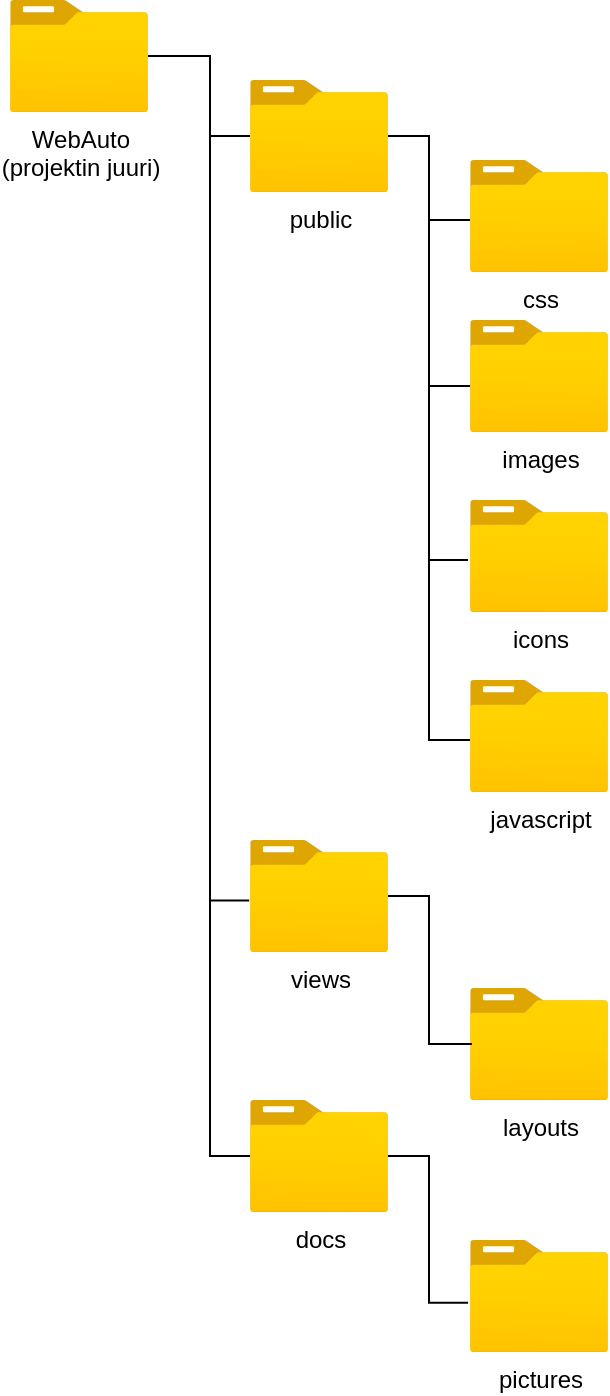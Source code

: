 <mxfile version="28.1.2">
  <diagram name="Page-1" id="n_teVHFc1mOMJxvJ4JgB">
    <mxGraphModel dx="925" dy="700" grid="1" gridSize="10" guides="1" tooltips="1" connect="1" arrows="1" fold="1" page="1" pageScale="1" pageWidth="850" pageHeight="1100" math="0" shadow="0">
      <root>
        <mxCell id="0" />
        <mxCell id="1" parent="0" />
        <mxCell id="-os_lHEW-LIpbZ4Oigml-12" style="edgeStyle=orthogonalEdgeStyle;rounded=0;orthogonalLoop=1;jettySize=auto;html=1;endArrow=none;endFill=0;" edge="1" parent="1" source="-os_lHEW-LIpbZ4Oigml-1" target="-os_lHEW-LIpbZ4Oigml-8">
          <mxGeometry relative="1" as="geometry">
            <Array as="points">
              <mxPoint x="140" y="68" />
              <mxPoint x="140" y="618" />
            </Array>
          </mxGeometry>
        </mxCell>
        <mxCell id="-os_lHEW-LIpbZ4Oigml-23" style="edgeStyle=orthogonalEdgeStyle;shape=connector;rounded=0;orthogonalLoop=1;jettySize=auto;html=1;strokeColor=default;align=center;verticalAlign=middle;fontFamily=Helvetica;fontSize=11;fontColor=default;labelBackgroundColor=default;endArrow=none;endFill=0;" edge="1" parent="1" source="-os_lHEW-LIpbZ4Oigml-1" target="-os_lHEW-LIpbZ4Oigml-2">
          <mxGeometry relative="1" as="geometry">
            <Array as="points">
              <mxPoint x="140" y="68" />
              <mxPoint x="140" y="108" />
            </Array>
          </mxGeometry>
        </mxCell>
        <mxCell id="-os_lHEW-LIpbZ4Oigml-1" value="WebAuto&lt;div&gt;(projektin juuri)&lt;/div&gt;" style="image;aspect=fixed;html=1;points=[];align=center;fontSize=12;image=img/lib/azure2/general/Folder_Blank.svg;" vertex="1" parent="1">
          <mxGeometry x="40" y="40" width="69" height="56.0" as="geometry" />
        </mxCell>
        <mxCell id="-os_lHEW-LIpbZ4Oigml-2" value="public" style="image;aspect=fixed;html=1;points=[];align=center;fontSize=12;image=img/lib/azure2/general/Folder_Blank.svg;" vertex="1" parent="1">
          <mxGeometry x="160" y="80" width="69" height="56.0" as="geometry" />
        </mxCell>
        <mxCell id="-os_lHEW-LIpbZ4Oigml-5" value="views" style="image;aspect=fixed;html=1;points=[];align=center;fontSize=12;image=img/lib/azure2/general/Folder_Blank.svg;" vertex="1" parent="1">
          <mxGeometry x="160" y="460" width="69" height="56.0" as="geometry" />
        </mxCell>
        <mxCell id="-os_lHEW-LIpbZ4Oigml-6" value="css" style="image;aspect=fixed;html=1;points=[];align=center;fontSize=12;image=img/lib/azure2/general/Folder_Blank.svg;" vertex="1" parent="1">
          <mxGeometry x="270" y="120" width="69" height="56.0" as="geometry" />
        </mxCell>
        <mxCell id="-os_lHEW-LIpbZ4Oigml-7" value="layouts" style="image;aspect=fixed;html=1;points=[];align=center;fontSize=12;image=img/lib/azure2/general/Folder_Blank.svg;" vertex="1" parent="1">
          <mxGeometry x="270" y="534" width="69" height="56.0" as="geometry" />
        </mxCell>
        <mxCell id="-os_lHEW-LIpbZ4Oigml-8" value="docs" style="image;aspect=fixed;html=1;points=[];align=center;fontSize=12;image=img/lib/azure2/general/Folder_Blank.svg;" vertex="1" parent="1">
          <mxGeometry x="160" y="590" width="69" height="56.0" as="geometry" />
        </mxCell>
        <mxCell id="-os_lHEW-LIpbZ4Oigml-9" value="pictures" style="image;aspect=fixed;html=1;points=[];align=center;fontSize=12;image=img/lib/azure2/general/Folder_Blank.svg;" vertex="1" parent="1">
          <mxGeometry x="270" y="660" width="69" height="56.0" as="geometry" />
        </mxCell>
        <mxCell id="-os_lHEW-LIpbZ4Oigml-13" style="edgeStyle=orthogonalEdgeStyle;shape=connector;rounded=0;orthogonalLoop=1;jettySize=auto;html=1;entryX=0;entryY=0.536;entryDx=0;entryDy=0;entryPerimeter=0;strokeColor=default;align=center;verticalAlign=middle;fontFamily=Helvetica;fontSize=11;fontColor=default;labelBackgroundColor=default;endArrow=none;endFill=0;" edge="1" parent="1" source="-os_lHEW-LIpbZ4Oigml-2" target="-os_lHEW-LIpbZ4Oigml-6">
          <mxGeometry relative="1" as="geometry" />
        </mxCell>
        <mxCell id="-os_lHEW-LIpbZ4Oigml-14" style="edgeStyle=orthogonalEdgeStyle;shape=connector;rounded=0;orthogonalLoop=1;jettySize=auto;html=1;entryX=0.014;entryY=0.5;entryDx=0;entryDy=0;entryPerimeter=0;strokeColor=default;align=center;verticalAlign=middle;fontFamily=Helvetica;fontSize=11;fontColor=default;labelBackgroundColor=default;endArrow=none;endFill=0;" edge="1" parent="1" source="-os_lHEW-LIpbZ4Oigml-5" target="-os_lHEW-LIpbZ4Oigml-7">
          <mxGeometry relative="1" as="geometry" />
        </mxCell>
        <mxCell id="-os_lHEW-LIpbZ4Oigml-15" value="images" style="image;aspect=fixed;html=1;points=[];align=center;fontSize=12;image=img/lib/azure2/general/Folder_Blank.svg;" vertex="1" parent="1">
          <mxGeometry x="270" y="200" width="69" height="56.0" as="geometry" />
        </mxCell>
        <mxCell id="-os_lHEW-LIpbZ4Oigml-16" value="icons" style="image;aspect=fixed;html=1;points=[];align=center;fontSize=12;image=img/lib/azure2/general/Folder_Blank.svg;" vertex="1" parent="1">
          <mxGeometry x="270" y="290" width="69" height="56.0" as="geometry" />
        </mxCell>
        <mxCell id="-os_lHEW-LIpbZ4Oigml-18" value="javascript" style="image;aspect=fixed;html=1;points=[];align=center;fontSize=12;image=img/lib/azure2/general/Folder_Blank.svg;" vertex="1" parent="1">
          <mxGeometry x="270" y="380" width="69" height="56.0" as="geometry" />
        </mxCell>
        <mxCell id="-os_lHEW-LIpbZ4Oigml-19" style="edgeStyle=orthogonalEdgeStyle;shape=connector;rounded=0;orthogonalLoop=1;jettySize=auto;html=1;entryX=0;entryY=0.589;entryDx=0;entryDy=0;entryPerimeter=0;strokeColor=default;align=center;verticalAlign=middle;fontFamily=Helvetica;fontSize=11;fontColor=default;labelBackgroundColor=default;endArrow=none;endFill=0;" edge="1" parent="1" source="-os_lHEW-LIpbZ4Oigml-2" target="-os_lHEW-LIpbZ4Oigml-15">
          <mxGeometry relative="1" as="geometry" />
        </mxCell>
        <mxCell id="-os_lHEW-LIpbZ4Oigml-21" style="edgeStyle=orthogonalEdgeStyle;shape=connector;rounded=0;orthogonalLoop=1;jettySize=auto;html=1;entryX=-0.014;entryY=0.536;entryDx=0;entryDy=0;entryPerimeter=0;strokeColor=default;align=center;verticalAlign=middle;fontFamily=Helvetica;fontSize=11;fontColor=default;labelBackgroundColor=default;endArrow=none;endFill=0;" edge="1" parent="1" source="-os_lHEW-LIpbZ4Oigml-2" target="-os_lHEW-LIpbZ4Oigml-16">
          <mxGeometry relative="1" as="geometry" />
        </mxCell>
        <mxCell id="-os_lHEW-LIpbZ4Oigml-22" style="edgeStyle=orthogonalEdgeStyle;shape=connector;rounded=0;orthogonalLoop=1;jettySize=auto;html=1;entryX=0;entryY=0.536;entryDx=0;entryDy=0;entryPerimeter=0;strokeColor=default;align=center;verticalAlign=middle;fontFamily=Helvetica;fontSize=11;fontColor=default;labelBackgroundColor=default;endArrow=none;endFill=0;" edge="1" parent="1" source="-os_lHEW-LIpbZ4Oigml-2" target="-os_lHEW-LIpbZ4Oigml-18">
          <mxGeometry relative="1" as="geometry" />
        </mxCell>
        <mxCell id="-os_lHEW-LIpbZ4Oigml-24" style="edgeStyle=orthogonalEdgeStyle;shape=connector;rounded=0;orthogonalLoop=1;jettySize=auto;html=1;entryX=-0.006;entryY=0.541;entryDx=0;entryDy=0;entryPerimeter=0;strokeColor=default;align=center;verticalAlign=middle;fontFamily=Helvetica;fontSize=11;fontColor=default;labelBackgroundColor=default;endArrow=none;endFill=0;" edge="1" parent="1" source="-os_lHEW-LIpbZ4Oigml-1" target="-os_lHEW-LIpbZ4Oigml-5">
          <mxGeometry relative="1" as="geometry">
            <Array as="points">
              <mxPoint x="140" y="68" />
              <mxPoint x="140" y="490" />
            </Array>
          </mxGeometry>
        </mxCell>
        <mxCell id="-os_lHEW-LIpbZ4Oigml-25" style="edgeStyle=orthogonalEdgeStyle;shape=connector;rounded=0;orthogonalLoop=1;jettySize=auto;html=1;entryX=-0.014;entryY=0.561;entryDx=0;entryDy=0;entryPerimeter=0;strokeColor=default;align=center;verticalAlign=middle;fontFamily=Helvetica;fontSize=11;fontColor=default;labelBackgroundColor=default;endArrow=none;endFill=0;" edge="1" parent="1" source="-os_lHEW-LIpbZ4Oigml-8" target="-os_lHEW-LIpbZ4Oigml-9">
          <mxGeometry relative="1" as="geometry" />
        </mxCell>
      </root>
    </mxGraphModel>
  </diagram>
</mxfile>
